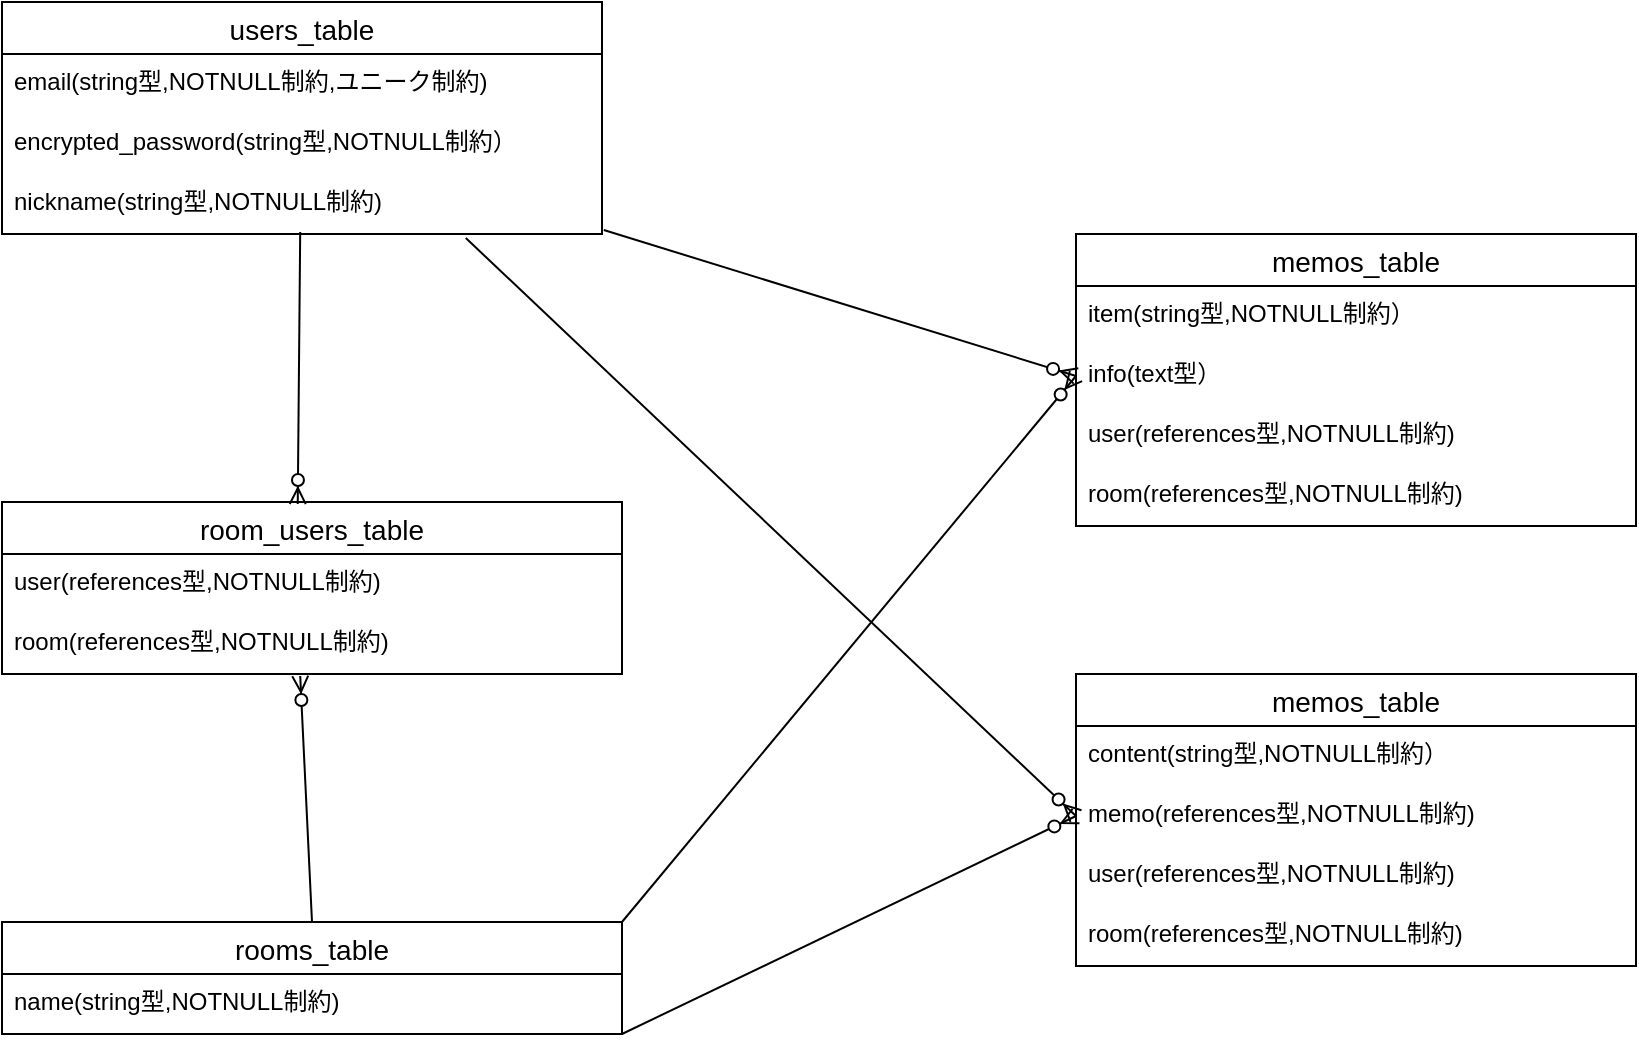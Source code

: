 <mxfile>
    <diagram id="QtnPLzWZCCsMHTtSPV_A" name="ページ1">
        <mxGraphModel dx="982" dy="564" grid="1" gridSize="10" guides="1" tooltips="1" connect="1" arrows="1" fold="1" page="1" pageScale="1" pageWidth="827" pageHeight="1169" math="0" shadow="0">
            <root>
                <mxCell id="0"/>
                <mxCell id="1" parent="0"/>
                <mxCell id="2" value="users_table" style="swimlane;fontStyle=0;childLayout=stackLayout;horizontal=1;startSize=26;horizontalStack=0;resizeParent=1;resizeParentMax=0;resizeLast=0;collapsible=1;marginBottom=0;align=center;fontSize=14;" parent="1" vertex="1">
                    <mxGeometry x="10" y="20" width="300" height="116" as="geometry"/>
                </mxCell>
                <mxCell id="3" value="email(string型,NOTNULL制約,ユニーク制約)" style="text;strokeColor=none;fillColor=none;spacingLeft=4;spacingRight=4;overflow=hidden;rotatable=0;points=[[0,0.5],[1,0.5]];portConstraint=eastwest;fontSize=12;" parent="2" vertex="1">
                    <mxGeometry y="26" width="300" height="30" as="geometry"/>
                </mxCell>
                <mxCell id="4" value="encrypted_password(string型,NOTNULL制約）&#10;&#10;" style="text;strokeColor=none;fillColor=none;spacingLeft=4;spacingRight=4;overflow=hidden;rotatable=0;points=[[0,0.5],[1,0.5]];portConstraint=eastwest;fontSize=12;" parent="2" vertex="1">
                    <mxGeometry y="56" width="300" height="30" as="geometry"/>
                </mxCell>
                <mxCell id="5" value="nickname(string型,NOTNULL制約)" style="text;strokeColor=none;fillColor=none;spacingLeft=4;spacingRight=4;overflow=hidden;rotatable=0;points=[[0,0.5],[1,0.5]];portConstraint=eastwest;fontSize=12;" parent="2" vertex="1">
                    <mxGeometry y="86" width="300" height="30" as="geometry"/>
                </mxCell>
                <mxCell id="6" value="room_users_table" style="swimlane;fontStyle=0;childLayout=stackLayout;horizontal=1;startSize=26;horizontalStack=0;resizeParent=1;resizeParentMax=0;resizeLast=0;collapsible=1;marginBottom=0;align=center;fontSize=14;" vertex="1" parent="1">
                    <mxGeometry x="10" y="270" width="310" height="86" as="geometry"/>
                </mxCell>
                <mxCell id="7" value="user(references型,NOTNULL制約)" style="text;strokeColor=none;fillColor=none;spacingLeft=4;spacingRight=4;overflow=hidden;rotatable=0;points=[[0,0.5],[1,0.5]];portConstraint=eastwest;fontSize=12;" vertex="1" parent="6">
                    <mxGeometry y="26" width="310" height="30" as="geometry"/>
                </mxCell>
                <mxCell id="8" value="room(references型,NOTNULL制約)" style="text;strokeColor=none;fillColor=none;spacingLeft=4;spacingRight=4;overflow=hidden;rotatable=0;points=[[0,0.5],[1,0.5]];portConstraint=eastwest;fontSize=12;" vertex="1" parent="6">
                    <mxGeometry y="56" width="310" height="30" as="geometry"/>
                </mxCell>
                <mxCell id="10" value="rooms_table" style="swimlane;fontStyle=0;childLayout=stackLayout;horizontal=1;startSize=26;horizontalStack=0;resizeParent=1;resizeParentMax=0;resizeLast=0;collapsible=1;marginBottom=0;align=center;fontSize=14;" vertex="1" parent="1">
                    <mxGeometry x="10" y="480" width="310" height="56" as="geometry"/>
                </mxCell>
                <mxCell id="11" value="name(string型,NOTNULL制約)" style="text;strokeColor=none;fillColor=none;spacingLeft=4;spacingRight=4;overflow=hidden;rotatable=0;points=[[0,0.5],[1,0.5]];portConstraint=eastwest;fontSize=12;" vertex="1" parent="10">
                    <mxGeometry y="26" width="310" height="30" as="geometry"/>
                </mxCell>
                <mxCell id="15" value="memos_table" style="swimlane;fontStyle=0;childLayout=stackLayout;horizontal=1;startSize=26;horizontalStack=0;resizeParent=1;resizeParentMax=0;resizeLast=0;collapsible=1;marginBottom=0;align=center;fontSize=14;" vertex="1" parent="1">
                    <mxGeometry x="547" y="136" width="280" height="146" as="geometry"/>
                </mxCell>
                <mxCell id="16" value="item(string型,NOTNULL制約）&#10;&#10;" style="text;strokeColor=none;fillColor=none;spacingLeft=4;spacingRight=4;overflow=hidden;rotatable=0;points=[[0,0.5],[1,0.5]];portConstraint=eastwest;fontSize=12;" vertex="1" parent="15">
                    <mxGeometry y="26" width="280" height="30" as="geometry"/>
                </mxCell>
                <mxCell id="17" value="info(text型）&#10;&#10;" style="text;strokeColor=none;fillColor=none;spacingLeft=4;spacingRight=4;overflow=hidden;rotatable=0;points=[[0,0.5],[1,0.5]];portConstraint=eastwest;fontSize=12;" vertex="1" parent="15">
                    <mxGeometry y="56" width="280" height="30" as="geometry"/>
                </mxCell>
                <mxCell id="18" value="user(references型,NOTNULL制約)" style="text;strokeColor=none;fillColor=none;spacingLeft=4;spacingRight=4;overflow=hidden;rotatable=0;points=[[0,0.5],[1,0.5]];portConstraint=eastwest;fontSize=12;" vertex="1" parent="15">
                    <mxGeometry y="86" width="280" height="30" as="geometry"/>
                </mxCell>
                <mxCell id="20" value="room(references型,NOTNULL制約)" style="text;strokeColor=none;fillColor=none;spacingLeft=4;spacingRight=4;overflow=hidden;rotatable=0;points=[[0,0.5],[1,0.5]];portConstraint=eastwest;fontSize=12;" vertex="1" parent="15">
                    <mxGeometry y="116" width="280" height="30" as="geometry"/>
                </mxCell>
                <mxCell id="26" value="memos_table" style="swimlane;fontStyle=0;childLayout=stackLayout;horizontal=1;startSize=26;horizontalStack=0;resizeParent=1;resizeParentMax=0;resizeLast=0;collapsible=1;marginBottom=0;align=center;fontSize=14;" vertex="1" parent="1">
                    <mxGeometry x="547" y="356" width="280" height="146" as="geometry"/>
                </mxCell>
                <mxCell id="27" value="content(string型,NOTNULL制約）&#10;&#10;" style="text;strokeColor=none;fillColor=none;spacingLeft=4;spacingRight=4;overflow=hidden;rotatable=0;points=[[0,0.5],[1,0.5]];portConstraint=eastwest;fontSize=12;" vertex="1" parent="26">
                    <mxGeometry y="26" width="280" height="30" as="geometry"/>
                </mxCell>
                <mxCell id="28" value="memo(references型,NOTNULL制約)" style="text;strokeColor=none;fillColor=none;spacingLeft=4;spacingRight=4;overflow=hidden;rotatable=0;points=[[0,0.5],[1,0.5]];portConstraint=eastwest;fontSize=12;" vertex="1" parent="26">
                    <mxGeometry y="56" width="280" height="30" as="geometry"/>
                </mxCell>
                <mxCell id="29" value="user(references型,NOTNULL制約)" style="text;strokeColor=none;fillColor=none;spacingLeft=4;spacingRight=4;overflow=hidden;rotatable=0;points=[[0,0.5],[1,0.5]];portConstraint=eastwest;fontSize=12;" vertex="1" parent="26">
                    <mxGeometry y="86" width="280" height="30" as="geometry"/>
                </mxCell>
                <mxCell id="30" value="room(references型,NOTNULL制約)" style="text;strokeColor=none;fillColor=none;spacingLeft=4;spacingRight=4;overflow=hidden;rotatable=0;points=[[0,0.5],[1,0.5]];portConstraint=eastwest;fontSize=12;" vertex="1" parent="26">
                    <mxGeometry y="116" width="280" height="30" as="geometry"/>
                </mxCell>
                <mxCell id="32" value="" style="fontSize=12;html=1;endArrow=ERzeroToMany;endFill=1;exitX=1.003;exitY=0.933;exitDx=0;exitDy=0;exitPerimeter=0;entryX=0;entryY=0.5;entryDx=0;entryDy=0;" edge="1" parent="1" source="5" target="17">
                    <mxGeometry width="100" height="100" relative="1" as="geometry">
                        <mxPoint x="447" y="236" as="sourcePoint"/>
                        <mxPoint x="547" y="136" as="targetPoint"/>
                    </mxGeometry>
                </mxCell>
                <mxCell id="33" value="" style="fontSize=12;html=1;endArrow=ERzeroToMany;endFill=1;entryX=0.477;entryY=0.012;entryDx=0;entryDy=0;entryPerimeter=0;exitX=0.497;exitY=0.967;exitDx=0;exitDy=0;exitPerimeter=0;" edge="1" parent="1" source="5" target="6">
                    <mxGeometry width="100" height="100" relative="1" as="geometry">
                        <mxPoint x="158" y="140" as="sourcePoint"/>
                        <mxPoint x="366.1" y="217" as="targetPoint"/>
                    </mxGeometry>
                </mxCell>
                <mxCell id="34" value="" style="fontSize=12;html=1;endArrow=ERzeroToMany;endFill=1;exitX=0.5;exitY=0;exitDx=0;exitDy=0;entryX=0.481;entryY=1.033;entryDx=0;entryDy=0;entryPerimeter=0;" edge="1" parent="1" source="10" target="8">
                    <mxGeometry width="100" height="100" relative="1" as="geometry">
                        <mxPoint x="166.1" y="146.99" as="sourcePoint"/>
                        <mxPoint x="175" y="280" as="targetPoint"/>
                    </mxGeometry>
                </mxCell>
                <mxCell id="35" value="" style="fontSize=12;html=1;endArrow=ERzeroToMany;endFill=1;exitX=1;exitY=0;exitDx=0;exitDy=0;entryX=0;entryY=0.5;entryDx=0;entryDy=0;" edge="1" parent="1" source="10" target="17">
                    <mxGeometry width="100" height="100" relative="1" as="geometry">
                        <mxPoint x="175" y="490" as="sourcePoint"/>
                        <mxPoint x="169.11" y="366.99" as="targetPoint"/>
                    </mxGeometry>
                </mxCell>
                <mxCell id="36" value="" style="fontSize=12;html=1;endArrow=ERzeroToMany;endFill=1;exitX=1;exitY=1;exitDx=0;exitDy=0;entryX=0;entryY=0.5;entryDx=0;entryDy=0;" edge="1" parent="1" source="10" target="28">
                    <mxGeometry width="100" height="100" relative="1" as="geometry">
                        <mxPoint x="185" y="500" as="sourcePoint"/>
                        <mxPoint x="179.11" y="376.99" as="targetPoint"/>
                    </mxGeometry>
                </mxCell>
                <mxCell id="37" value="" style="fontSize=12;html=1;endArrow=ERzeroToMany;endFill=1;exitX=0.773;exitY=1.067;exitDx=0;exitDy=0;entryX=0;entryY=0.5;entryDx=0;entryDy=0;exitPerimeter=0;" edge="1" parent="1" source="5" target="28">
                    <mxGeometry width="100" height="100" relative="1" as="geometry">
                        <mxPoint x="195" y="510" as="sourcePoint"/>
                        <mxPoint x="189.11" y="386.99" as="targetPoint"/>
                    </mxGeometry>
                </mxCell>
            </root>
        </mxGraphModel>
    </diagram>
</mxfile>